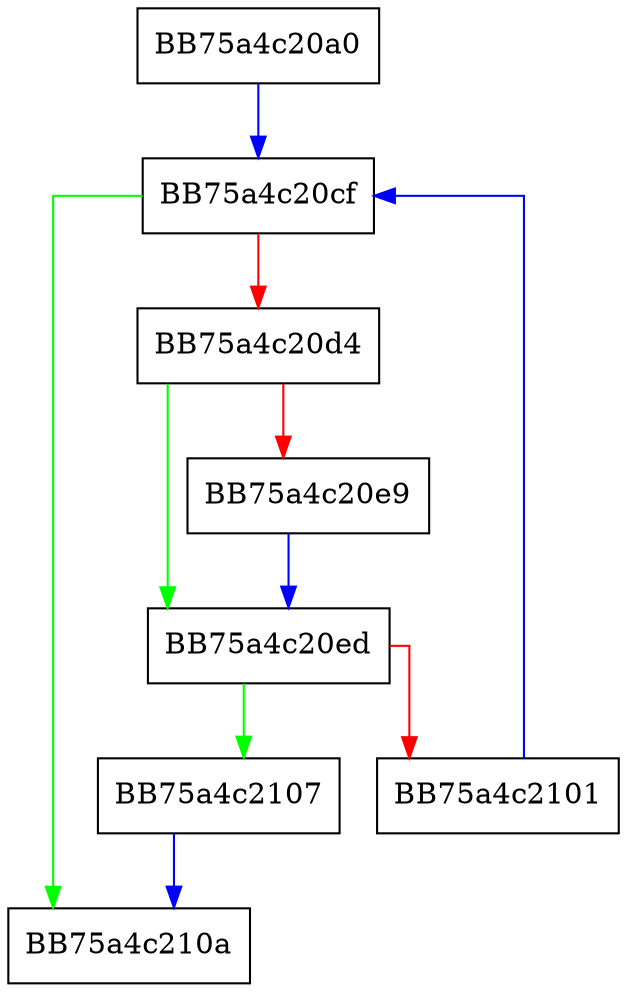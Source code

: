 digraph SplitTokens {
  node [shape="box"];
  graph [splines=ortho];
  BB75a4c20a0 -> BB75a4c20cf [color="blue"];
  BB75a4c20cf -> BB75a4c210a [color="green"];
  BB75a4c20cf -> BB75a4c20d4 [color="red"];
  BB75a4c20d4 -> BB75a4c20ed [color="green"];
  BB75a4c20d4 -> BB75a4c20e9 [color="red"];
  BB75a4c20e9 -> BB75a4c20ed [color="blue"];
  BB75a4c20ed -> BB75a4c2107 [color="green"];
  BB75a4c20ed -> BB75a4c2101 [color="red"];
  BB75a4c2101 -> BB75a4c20cf [color="blue"];
  BB75a4c2107 -> BB75a4c210a [color="blue"];
}
